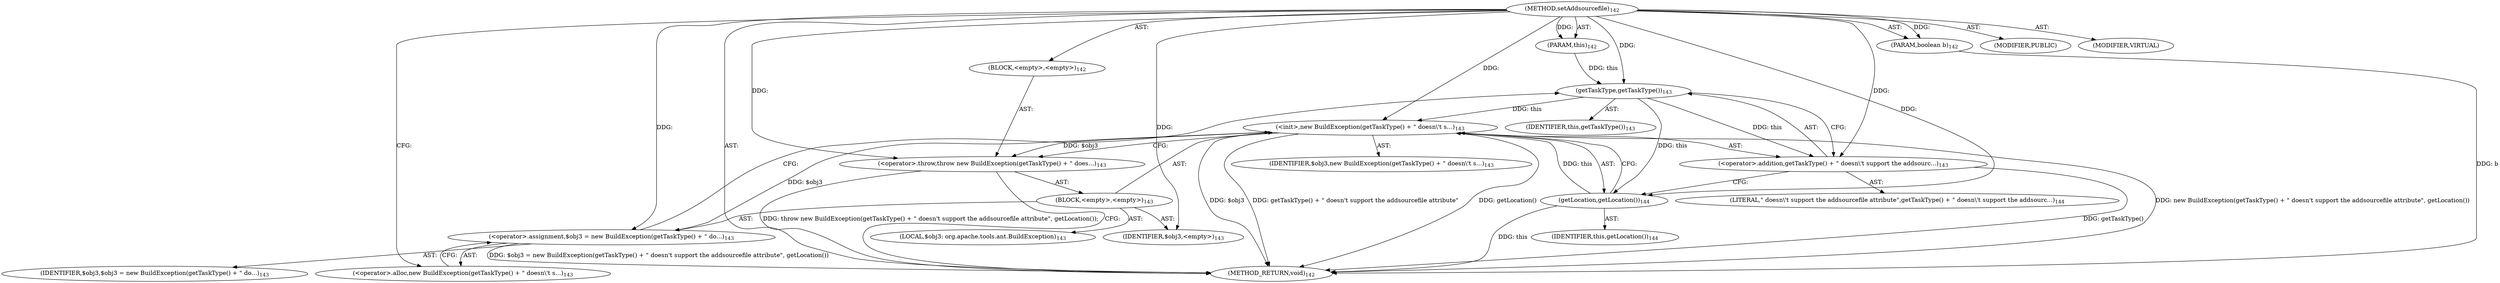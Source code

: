 digraph "setAddsourcefile" {  
"111669149705" [label = <(METHOD,setAddsourcefile)<SUB>142</SUB>> ]
"115964117000" [label = <(PARAM,this)<SUB>142</SUB>> ]
"115964117013" [label = <(PARAM,boolean b)<SUB>142</SUB>> ]
"25769803789" [label = <(BLOCK,&lt;empty&gt;,&lt;empty&gt;)<SUB>142</SUB>> ]
"30064771111" [label = <(&lt;operator&gt;.throw,throw new BuildException(getTaskType() + &quot; does...)<SUB>143</SUB>> ]
"25769803790" [label = <(BLOCK,&lt;empty&gt;,&lt;empty&gt;)<SUB>143</SUB>> ]
"94489280516" [label = <(LOCAL,$obj3: org.apache.tools.ant.BuildException)<SUB>143</SUB>> ]
"30064771112" [label = <(&lt;operator&gt;.assignment,$obj3 = new BuildException(getTaskType() + &quot; do...)<SUB>143</SUB>> ]
"68719476778" [label = <(IDENTIFIER,$obj3,$obj3 = new BuildException(getTaskType() + &quot; do...)<SUB>143</SUB>> ]
"30064771113" [label = <(&lt;operator&gt;.alloc,new BuildException(getTaskType() + &quot; doesn\'t s...)<SUB>143</SUB>> ]
"30064771114" [label = <(&lt;init&gt;,new BuildException(getTaskType() + &quot; doesn\'t s...)<SUB>143</SUB>> ]
"68719476779" [label = <(IDENTIFIER,$obj3,new BuildException(getTaskType() + &quot; doesn\'t s...)<SUB>143</SUB>> ]
"30064771115" [label = <(&lt;operator&gt;.addition,getTaskType() + &quot; doesn\'t support the addsourc...)<SUB>143</SUB>> ]
"30064771116" [label = <(getTaskType,getTaskType())<SUB>143</SUB>> ]
"68719476747" [label = <(IDENTIFIER,this,getTaskType())<SUB>143</SUB>> ]
"90194313222" [label = <(LITERAL,&quot; doesn\'t support the addsourcefile attribute&quot;,getTaskType() + &quot; doesn\'t support the addsourc...)<SUB>144</SUB>> ]
"30064771117" [label = <(getLocation,getLocation())<SUB>144</SUB>> ]
"68719476748" [label = <(IDENTIFIER,this,getLocation())<SUB>144</SUB>> ]
"68719476780" [label = <(IDENTIFIER,$obj3,&lt;empty&gt;)<SUB>143</SUB>> ]
"133143986207" [label = <(MODIFIER,PUBLIC)> ]
"133143986208" [label = <(MODIFIER,VIRTUAL)> ]
"128849018889" [label = <(METHOD_RETURN,void)<SUB>142</SUB>> ]
  "111669149705" -> "115964117000"  [ label = "AST: "] 
  "111669149705" -> "115964117013"  [ label = "AST: "] 
  "111669149705" -> "25769803789"  [ label = "AST: "] 
  "111669149705" -> "133143986207"  [ label = "AST: "] 
  "111669149705" -> "133143986208"  [ label = "AST: "] 
  "111669149705" -> "128849018889"  [ label = "AST: "] 
  "25769803789" -> "30064771111"  [ label = "AST: "] 
  "30064771111" -> "25769803790"  [ label = "AST: "] 
  "25769803790" -> "94489280516"  [ label = "AST: "] 
  "25769803790" -> "30064771112"  [ label = "AST: "] 
  "25769803790" -> "30064771114"  [ label = "AST: "] 
  "25769803790" -> "68719476780"  [ label = "AST: "] 
  "30064771112" -> "68719476778"  [ label = "AST: "] 
  "30064771112" -> "30064771113"  [ label = "AST: "] 
  "30064771114" -> "68719476779"  [ label = "AST: "] 
  "30064771114" -> "30064771115"  [ label = "AST: "] 
  "30064771114" -> "30064771117"  [ label = "AST: "] 
  "30064771115" -> "30064771116"  [ label = "AST: "] 
  "30064771115" -> "90194313222"  [ label = "AST: "] 
  "30064771116" -> "68719476747"  [ label = "AST: "] 
  "30064771117" -> "68719476748"  [ label = "AST: "] 
  "30064771111" -> "128849018889"  [ label = "CFG: "] 
  "30064771112" -> "30064771116"  [ label = "CFG: "] 
  "30064771114" -> "30064771111"  [ label = "CFG: "] 
  "30064771113" -> "30064771112"  [ label = "CFG: "] 
  "30064771115" -> "30064771117"  [ label = "CFG: "] 
  "30064771117" -> "30064771114"  [ label = "CFG: "] 
  "30064771116" -> "30064771115"  [ label = "CFG: "] 
  "111669149705" -> "30064771113"  [ label = "CFG: "] 
  "115964117013" -> "128849018889"  [ label = "DDG: b"] 
  "30064771112" -> "128849018889"  [ label = "DDG: $obj3 = new BuildException(getTaskType() + &quot; doesn\'t support the addsourcefile attribute&quot;, getLocation())"] 
  "30064771114" -> "128849018889"  [ label = "DDG: $obj3"] 
  "30064771115" -> "128849018889"  [ label = "DDG: getTaskType()"] 
  "30064771114" -> "128849018889"  [ label = "DDG: getTaskType() + &quot; doesn\'t support the addsourcefile attribute&quot;"] 
  "30064771117" -> "128849018889"  [ label = "DDG: this"] 
  "30064771114" -> "128849018889"  [ label = "DDG: getLocation()"] 
  "30064771114" -> "128849018889"  [ label = "DDG: new BuildException(getTaskType() + &quot; doesn\'t support the addsourcefile attribute&quot;, getLocation())"] 
  "30064771111" -> "128849018889"  [ label = "DDG: throw new BuildException(getTaskType() + &quot; doesn\'t support the addsourcefile attribute&quot;, getLocation());"] 
  "111669149705" -> "115964117000"  [ label = "DDG: "] 
  "111669149705" -> "115964117013"  [ label = "DDG: "] 
  "30064771114" -> "30064771111"  [ label = "DDG: $obj3"] 
  "111669149705" -> "30064771111"  [ label = "DDG: "] 
  "111669149705" -> "30064771112"  [ label = "DDG: "] 
  "111669149705" -> "68719476780"  [ label = "DDG: "] 
  "30064771112" -> "30064771114"  [ label = "DDG: $obj3"] 
  "111669149705" -> "30064771114"  [ label = "DDG: "] 
  "30064771116" -> "30064771114"  [ label = "DDG: this"] 
  "30064771117" -> "30064771114"  [ label = "DDG: this"] 
  "30064771116" -> "30064771115"  [ label = "DDG: this"] 
  "111669149705" -> "30064771115"  [ label = "DDG: "] 
  "30064771116" -> "30064771117"  [ label = "DDG: this"] 
  "111669149705" -> "30064771117"  [ label = "DDG: "] 
  "115964117000" -> "30064771116"  [ label = "DDG: this"] 
  "111669149705" -> "30064771116"  [ label = "DDG: "] 
}
